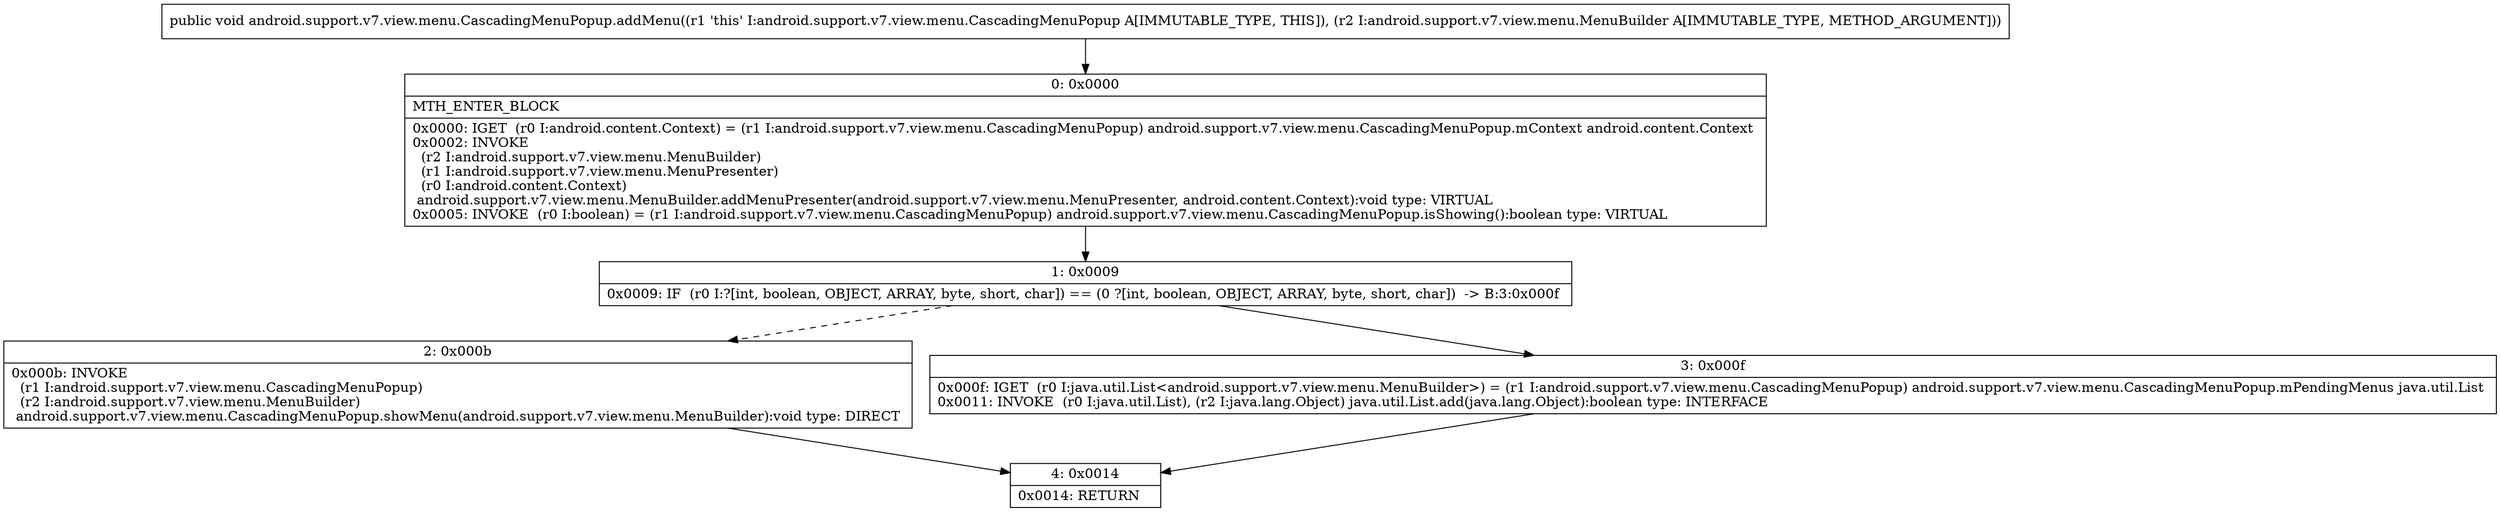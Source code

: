 digraph "CFG forandroid.support.v7.view.menu.CascadingMenuPopup.addMenu(Landroid\/support\/v7\/view\/menu\/MenuBuilder;)V" {
Node_0 [shape=record,label="{0\:\ 0x0000|MTH_ENTER_BLOCK\l|0x0000: IGET  (r0 I:android.content.Context) = (r1 I:android.support.v7.view.menu.CascadingMenuPopup) android.support.v7.view.menu.CascadingMenuPopup.mContext android.content.Context \l0x0002: INVOKE  \l  (r2 I:android.support.v7.view.menu.MenuBuilder)\l  (r1 I:android.support.v7.view.menu.MenuPresenter)\l  (r0 I:android.content.Context)\l android.support.v7.view.menu.MenuBuilder.addMenuPresenter(android.support.v7.view.menu.MenuPresenter, android.content.Context):void type: VIRTUAL \l0x0005: INVOKE  (r0 I:boolean) = (r1 I:android.support.v7.view.menu.CascadingMenuPopup) android.support.v7.view.menu.CascadingMenuPopup.isShowing():boolean type: VIRTUAL \l}"];
Node_1 [shape=record,label="{1\:\ 0x0009|0x0009: IF  (r0 I:?[int, boolean, OBJECT, ARRAY, byte, short, char]) == (0 ?[int, boolean, OBJECT, ARRAY, byte, short, char])  \-\> B:3:0x000f \l}"];
Node_2 [shape=record,label="{2\:\ 0x000b|0x000b: INVOKE  \l  (r1 I:android.support.v7.view.menu.CascadingMenuPopup)\l  (r2 I:android.support.v7.view.menu.MenuBuilder)\l android.support.v7.view.menu.CascadingMenuPopup.showMenu(android.support.v7.view.menu.MenuBuilder):void type: DIRECT \l}"];
Node_3 [shape=record,label="{3\:\ 0x000f|0x000f: IGET  (r0 I:java.util.List\<android.support.v7.view.menu.MenuBuilder\>) = (r1 I:android.support.v7.view.menu.CascadingMenuPopup) android.support.v7.view.menu.CascadingMenuPopup.mPendingMenus java.util.List \l0x0011: INVOKE  (r0 I:java.util.List), (r2 I:java.lang.Object) java.util.List.add(java.lang.Object):boolean type: INTERFACE \l}"];
Node_4 [shape=record,label="{4\:\ 0x0014|0x0014: RETURN   \l}"];
MethodNode[shape=record,label="{public void android.support.v7.view.menu.CascadingMenuPopup.addMenu((r1 'this' I:android.support.v7.view.menu.CascadingMenuPopup A[IMMUTABLE_TYPE, THIS]), (r2 I:android.support.v7.view.menu.MenuBuilder A[IMMUTABLE_TYPE, METHOD_ARGUMENT])) }"];
MethodNode -> Node_0;
Node_0 -> Node_1;
Node_1 -> Node_2[style=dashed];
Node_1 -> Node_3;
Node_2 -> Node_4;
Node_3 -> Node_4;
}

